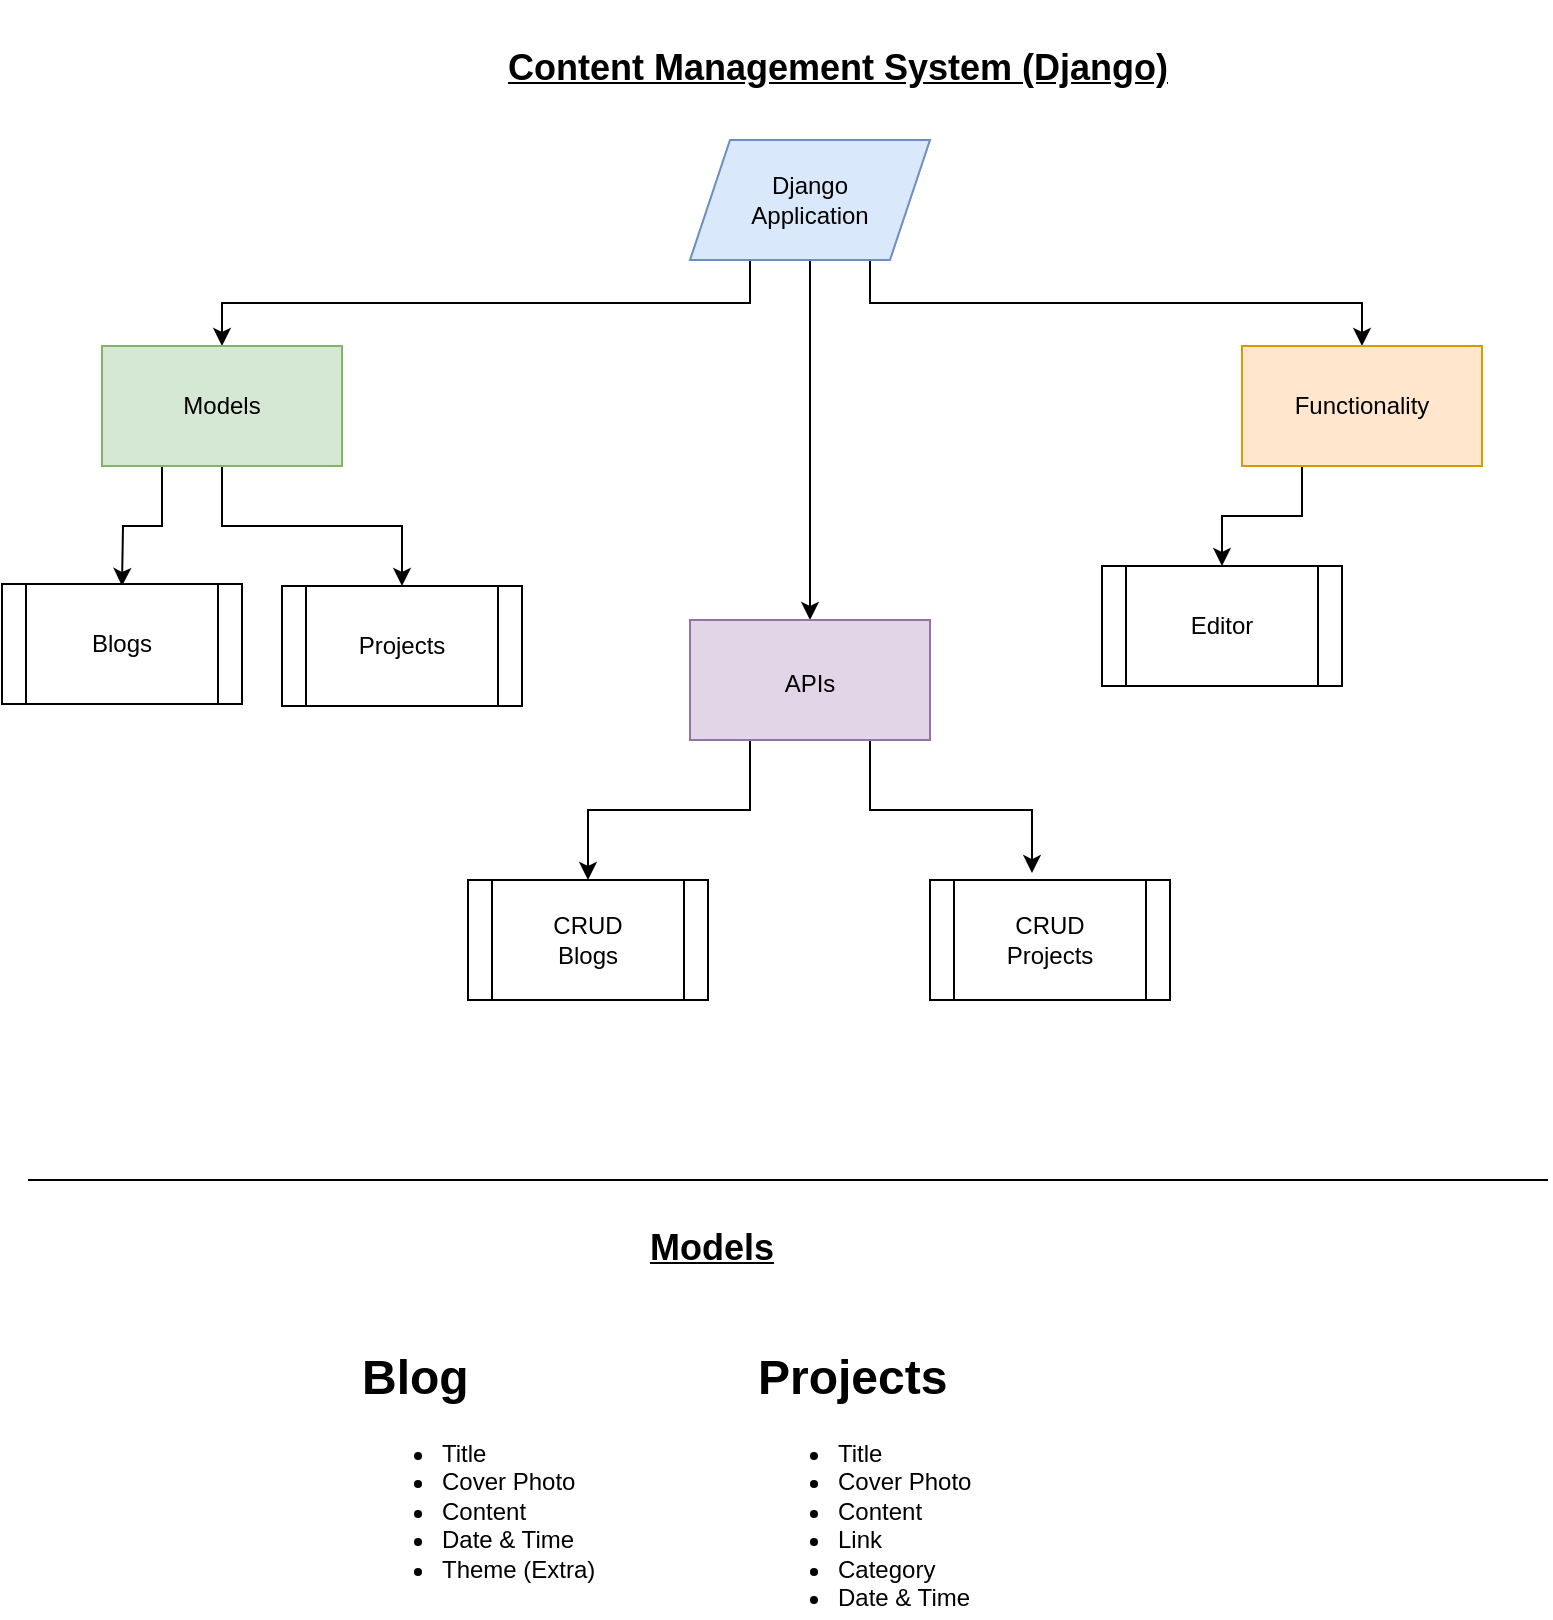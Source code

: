<mxfile version="20.7.4" type="github">
  <diagram id="ZeHIA6_hOOrNGY4K4dHA" name="Page-1">
    <mxGraphModel dx="885" dy="487" grid="1" gridSize="10" guides="1" tooltips="1" connect="1" arrows="1" fold="1" page="1" pageScale="1" pageWidth="827" pageHeight="1169" math="0" shadow="0">
      <root>
        <mxCell id="0" />
        <mxCell id="1" parent="0" />
        <mxCell id="iRdBceCxpHMuzvpEcNTg-3" style="edgeStyle=orthogonalEdgeStyle;rounded=0;orthogonalLoop=1;jettySize=auto;html=1;exitX=0.25;exitY=1;exitDx=0;exitDy=0;entryX=0.5;entryY=0;entryDx=0;entryDy=0;" edge="1" parent="1" source="iRdBceCxpHMuzvpEcNTg-1" target="iRdBceCxpHMuzvpEcNTg-2">
          <mxGeometry relative="1" as="geometry" />
        </mxCell>
        <mxCell id="iRdBceCxpHMuzvpEcNTg-9" style="edgeStyle=orthogonalEdgeStyle;rounded=0;orthogonalLoop=1;jettySize=auto;html=1;exitX=0.75;exitY=1;exitDx=0;exitDy=0;entryX=0.5;entryY=0;entryDx=0;entryDy=0;" edge="1" parent="1" source="iRdBceCxpHMuzvpEcNTg-1" target="iRdBceCxpHMuzvpEcNTg-8">
          <mxGeometry relative="1" as="geometry" />
        </mxCell>
        <mxCell id="iRdBceCxpHMuzvpEcNTg-14" style="edgeStyle=orthogonalEdgeStyle;rounded=0;orthogonalLoop=1;jettySize=auto;html=1;exitX=0.5;exitY=1;exitDx=0;exitDy=0;entryX=0.5;entryY=0;entryDx=0;entryDy=0;fontSize=18;" edge="1" parent="1" source="iRdBceCxpHMuzvpEcNTg-1" target="iRdBceCxpHMuzvpEcNTg-13">
          <mxGeometry relative="1" as="geometry" />
        </mxCell>
        <mxCell id="iRdBceCxpHMuzvpEcNTg-1" value="Django&lt;br&gt;Application" style="shape=parallelogram;perimeter=parallelogramPerimeter;whiteSpace=wrap;html=1;fixedSize=1;fillColor=#dae8fc;strokeColor=#6c8ebf;" vertex="1" parent="1">
          <mxGeometry x="371" y="80" width="120" height="60" as="geometry" />
        </mxCell>
        <mxCell id="iRdBceCxpHMuzvpEcNTg-5" style="edgeStyle=orthogonalEdgeStyle;rounded=0;orthogonalLoop=1;jettySize=auto;html=1;exitX=0.25;exitY=1;exitDx=0;exitDy=0;entryX=0.5;entryY=0;entryDx=0;entryDy=0;" edge="1" parent="1" source="iRdBceCxpHMuzvpEcNTg-2">
          <mxGeometry relative="1" as="geometry">
            <mxPoint x="87" y="303" as="targetPoint" />
          </mxGeometry>
        </mxCell>
        <mxCell id="iRdBceCxpHMuzvpEcNTg-7" style="edgeStyle=orthogonalEdgeStyle;rounded=0;orthogonalLoop=1;jettySize=auto;html=1;exitX=0.5;exitY=1;exitDx=0;exitDy=0;entryX=0.5;entryY=0;entryDx=0;entryDy=0;" edge="1" parent="1" source="iRdBceCxpHMuzvpEcNTg-2" target="iRdBceCxpHMuzvpEcNTg-6">
          <mxGeometry relative="1" as="geometry" />
        </mxCell>
        <mxCell id="iRdBceCxpHMuzvpEcNTg-2" value="Models" style="rounded=0;whiteSpace=wrap;html=1;fillColor=#d5e8d4;strokeColor=#82b366;" vertex="1" parent="1">
          <mxGeometry x="77" y="183" width="120" height="60" as="geometry" />
        </mxCell>
        <mxCell id="iRdBceCxpHMuzvpEcNTg-4" value="Blogs" style="shape=process;whiteSpace=wrap;html=1;backgroundOutline=1;" vertex="1" parent="1">
          <mxGeometry x="27" y="302" width="120" height="60" as="geometry" />
        </mxCell>
        <mxCell id="iRdBceCxpHMuzvpEcNTg-6" value="Projects" style="shape=process;whiteSpace=wrap;html=1;backgroundOutline=1;" vertex="1" parent="1">
          <mxGeometry x="167" y="303" width="120" height="60" as="geometry" />
        </mxCell>
        <mxCell id="iRdBceCxpHMuzvpEcNTg-11" style="edgeStyle=orthogonalEdgeStyle;rounded=0;orthogonalLoop=1;jettySize=auto;html=1;exitX=0.25;exitY=1;exitDx=0;exitDy=0;entryX=0.5;entryY=0;entryDx=0;entryDy=0;" edge="1" parent="1" source="iRdBceCxpHMuzvpEcNTg-8" target="iRdBceCxpHMuzvpEcNTg-10">
          <mxGeometry relative="1" as="geometry" />
        </mxCell>
        <mxCell id="iRdBceCxpHMuzvpEcNTg-8" value="Functionality" style="rounded=0;whiteSpace=wrap;html=1;fillColor=#ffe6cc;strokeColor=#d79b00;" vertex="1" parent="1">
          <mxGeometry x="647" y="183" width="120" height="60" as="geometry" />
        </mxCell>
        <mxCell id="iRdBceCxpHMuzvpEcNTg-10" value="Editor" style="shape=process;whiteSpace=wrap;html=1;backgroundOutline=1;" vertex="1" parent="1">
          <mxGeometry x="577" y="293" width="120" height="60" as="geometry" />
        </mxCell>
        <mxCell id="iRdBceCxpHMuzvpEcNTg-12" value="&lt;p style=&quot;line-height: 100%;&quot;&gt;&lt;font size=&quot;1&quot; style=&quot;&quot;&gt;&lt;b style=&quot;&quot;&gt;&lt;u style=&quot;font-size: 18px;&quot;&gt;Content Management System (Django)&lt;/u&gt;&lt;/b&gt;&lt;/font&gt;&lt;/p&gt;" style="text;html=1;strokeColor=none;fillColor=none;align=center;verticalAlign=middle;whiteSpace=wrap;rounded=0;" vertex="1" parent="1">
          <mxGeometry x="250" y="10" width="390" height="70" as="geometry" />
        </mxCell>
        <mxCell id="iRdBceCxpHMuzvpEcNTg-16" style="edgeStyle=orthogonalEdgeStyle;rounded=0;orthogonalLoop=1;jettySize=auto;html=1;exitX=0.25;exitY=1;exitDx=0;exitDy=0;entryX=0.5;entryY=0;entryDx=0;entryDy=0;fontSize=12;" edge="1" parent="1" source="iRdBceCxpHMuzvpEcNTg-13" target="iRdBceCxpHMuzvpEcNTg-15">
          <mxGeometry relative="1" as="geometry" />
        </mxCell>
        <mxCell id="iRdBceCxpHMuzvpEcNTg-18" style="edgeStyle=orthogonalEdgeStyle;rounded=0;orthogonalLoop=1;jettySize=auto;html=1;exitX=0.75;exitY=1;exitDx=0;exitDy=0;entryX=0.425;entryY=-0.058;entryDx=0;entryDy=0;entryPerimeter=0;fontSize=12;" edge="1" parent="1" source="iRdBceCxpHMuzvpEcNTg-13" target="iRdBceCxpHMuzvpEcNTg-17">
          <mxGeometry relative="1" as="geometry" />
        </mxCell>
        <mxCell id="iRdBceCxpHMuzvpEcNTg-13" value="&lt;font style=&quot;font-size: 12px;&quot;&gt;APIs&lt;/font&gt;" style="rounded=0;whiteSpace=wrap;html=1;fontSize=18;fillColor=#e1d5e7;strokeColor=#9673a6;" vertex="1" parent="1">
          <mxGeometry x="371" y="320" width="120" height="60" as="geometry" />
        </mxCell>
        <mxCell id="iRdBceCxpHMuzvpEcNTg-15" value="CRUD&lt;br&gt;Blogs" style="shape=process;whiteSpace=wrap;html=1;backgroundOutline=1;fontSize=12;" vertex="1" parent="1">
          <mxGeometry x="260" y="450" width="120" height="60" as="geometry" />
        </mxCell>
        <mxCell id="iRdBceCxpHMuzvpEcNTg-17" value="CRUD&lt;br&gt;Projects" style="shape=process;whiteSpace=wrap;html=1;backgroundOutline=1;fontSize=12;" vertex="1" parent="1">
          <mxGeometry x="491" y="450" width="120" height="60" as="geometry" />
        </mxCell>
        <mxCell id="iRdBceCxpHMuzvpEcNTg-22" value="" style="endArrow=none;html=1;rounded=0;fontSize=12;" edge="1" parent="1">
          <mxGeometry width="50" height="50" relative="1" as="geometry">
            <mxPoint x="40" y="600" as="sourcePoint" />
            <mxPoint x="800" y="600" as="targetPoint" />
          </mxGeometry>
        </mxCell>
        <mxCell id="iRdBceCxpHMuzvpEcNTg-23" value="&lt;h1&gt;Blog&lt;/h1&gt;&lt;p&gt;&lt;/p&gt;&lt;ul&gt;&lt;li&gt;Title&lt;/li&gt;&lt;li&gt;Cover Photo&lt;/li&gt;&lt;li&gt;Content&lt;/li&gt;&lt;li&gt;Date &amp;amp; Time&lt;/li&gt;&lt;li&gt;Theme (Extra)&lt;/li&gt;&lt;/ul&gt;&lt;p&gt;&lt;/p&gt;" style="text;html=1;strokeColor=none;fillColor=none;spacing=5;spacingTop=-20;whiteSpace=wrap;overflow=hidden;rounded=0;fontSize=12;" vertex="1" parent="1">
          <mxGeometry x="202" y="679" width="199" height="140" as="geometry" />
        </mxCell>
        <mxCell id="iRdBceCxpHMuzvpEcNTg-24" value="&lt;h1&gt;Projects&lt;/h1&gt;&lt;p&gt;&lt;/p&gt;&lt;ul&gt;&lt;li&gt;Title&lt;/li&gt;&lt;li&gt;Cover Photo&lt;/li&gt;&lt;li&gt;Content&lt;br&gt;&lt;/li&gt;&lt;li&gt;Link&lt;/li&gt;&lt;li&gt;Category&lt;/li&gt;&lt;li&gt;Date &amp;amp; Time&lt;/li&gt;&lt;/ul&gt;&lt;p&gt;&lt;/p&gt;" style="text;html=1;strokeColor=none;fillColor=none;spacing=5;spacingTop=-20;whiteSpace=wrap;overflow=hidden;rounded=0;fontSize=12;" vertex="1" parent="1">
          <mxGeometry x="400" y="679" width="199" height="140" as="geometry" />
        </mxCell>
        <mxCell id="iRdBceCxpHMuzvpEcNTg-27" value="&lt;p style=&quot;line-height: 100%;&quot;&gt;&lt;font size=&quot;1&quot; style=&quot;&quot;&gt;&lt;b style=&quot;&quot;&gt;&lt;u style=&quot;font-size: 18px;&quot;&gt;Models&lt;/u&gt;&lt;/b&gt;&lt;/font&gt;&lt;/p&gt;" style="text;html=1;strokeColor=none;fillColor=none;align=center;verticalAlign=middle;whiteSpace=wrap;rounded=0;" vertex="1" parent="1">
          <mxGeometry x="187" y="600" width="390" height="70" as="geometry" />
        </mxCell>
      </root>
    </mxGraphModel>
  </diagram>
</mxfile>
